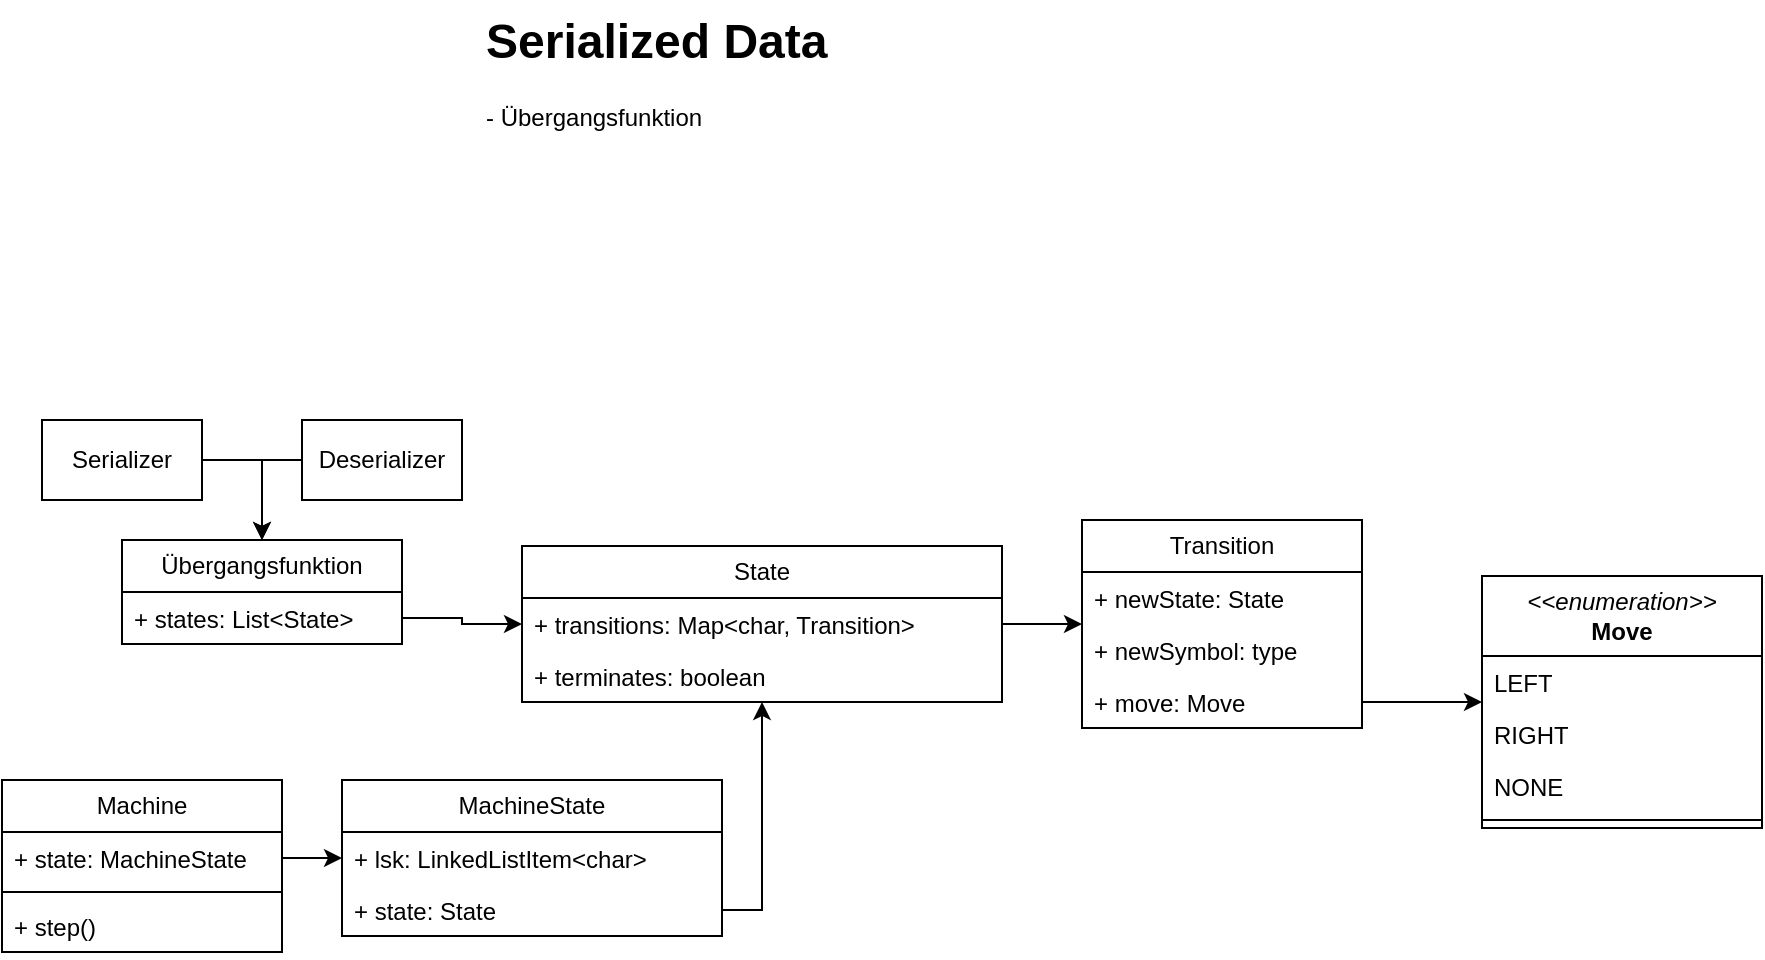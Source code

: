 <mxfile version="27.0.9">
  <diagram name="Seite-1" id="agwqZC_TU5OIGDymuj-D">
    <mxGraphModel dx="741" dy="740" grid="1" gridSize="10" guides="1" tooltips="1" connect="1" arrows="1" fold="1" page="1" pageScale="1" pageWidth="827" pageHeight="1169" math="0" shadow="0">
      <root>
        <mxCell id="0" />
        <mxCell id="1" parent="0" />
        <mxCell id="TJZsFvZYOPBWQWU83Hrf-61" style="edgeStyle=orthogonalEdgeStyle;rounded=0;orthogonalLoop=1;jettySize=auto;html=1;exitX=1;exitY=0.5;exitDx=0;exitDy=0;" edge="1" parent="1" source="TJZsFvZYOPBWQWU83Hrf-1" target="TJZsFvZYOPBWQWU83Hrf-39">
          <mxGeometry relative="1" as="geometry" />
        </mxCell>
        <mxCell id="TJZsFvZYOPBWQWU83Hrf-1" value="Serializer" style="rounded=0;whiteSpace=wrap;html=1;" vertex="1" parent="1">
          <mxGeometry x="40" y="270" width="80" height="40" as="geometry" />
        </mxCell>
        <mxCell id="TJZsFvZYOPBWQWU83Hrf-8" value="&lt;div&gt;&lt;i&gt;&amp;lt;&amp;lt;enumeration&amp;gt;&amp;gt;&lt;/i&gt;&lt;/div&gt;&lt;b&gt;Move&lt;/b&gt;" style="swimlane;fontStyle=0;childLayout=stackLayout;horizontal=1;startSize=40;fillColor=none;horizontalStack=0;resizeParent=1;resizeParentMax=0;resizeLast=0;collapsible=1;marginBottom=0;whiteSpace=wrap;html=1;" vertex="1" parent="1">
          <mxGeometry x="760" y="348" width="140" height="126" as="geometry">
            <mxRectangle x="440" y="240" width="140" height="40" as="alternateBounds" />
          </mxGeometry>
        </mxCell>
        <mxCell id="TJZsFvZYOPBWQWU83Hrf-19" value="LEFT" style="text;strokeColor=none;fillColor=none;align=left;verticalAlign=top;spacingLeft=4;spacingRight=4;overflow=hidden;rotatable=0;points=[[0,0.5],[1,0.5]];portConstraint=eastwest;whiteSpace=wrap;html=1;" vertex="1" parent="TJZsFvZYOPBWQWU83Hrf-8">
          <mxGeometry y="40" width="140" height="26" as="geometry" />
        </mxCell>
        <mxCell id="TJZsFvZYOPBWQWU83Hrf-20" value="RIGHT" style="text;strokeColor=none;fillColor=none;align=left;verticalAlign=top;spacingLeft=4;spacingRight=4;overflow=hidden;rotatable=0;points=[[0,0.5],[1,0.5]];portConstraint=eastwest;whiteSpace=wrap;html=1;" vertex="1" parent="TJZsFvZYOPBWQWU83Hrf-8">
          <mxGeometry y="66" width="140" height="26" as="geometry" />
        </mxCell>
        <mxCell id="TJZsFvZYOPBWQWU83Hrf-21" value="NONE" style="text;strokeColor=none;fillColor=none;align=left;verticalAlign=top;spacingLeft=4;spacingRight=4;overflow=hidden;rotatable=0;points=[[0,0.5],[1,0.5]];portConstraint=eastwest;whiteSpace=wrap;html=1;" vertex="1" parent="TJZsFvZYOPBWQWU83Hrf-8">
          <mxGeometry y="92" width="140" height="26" as="geometry" />
        </mxCell>
        <mxCell id="TJZsFvZYOPBWQWU83Hrf-22" value="" style="line;strokeWidth=1;fillColor=none;align=left;verticalAlign=middle;spacingTop=-1;spacingLeft=3;spacingRight=3;rotatable=0;labelPosition=right;points=[];portConstraint=eastwest;strokeColor=inherit;" vertex="1" parent="TJZsFvZYOPBWQWU83Hrf-8">
          <mxGeometry y="118" width="140" height="8" as="geometry" />
        </mxCell>
        <mxCell id="TJZsFvZYOPBWQWU83Hrf-27" value="Transition" style="swimlane;fontStyle=0;childLayout=stackLayout;horizontal=1;startSize=26;fillColor=none;horizontalStack=0;resizeParent=1;resizeParentMax=0;resizeLast=0;collapsible=1;marginBottom=0;whiteSpace=wrap;html=1;" vertex="1" parent="1">
          <mxGeometry x="560" y="320" width="140" height="104" as="geometry" />
        </mxCell>
        <mxCell id="TJZsFvZYOPBWQWU83Hrf-28" value="+ newState: State" style="text;strokeColor=none;fillColor=none;align=left;verticalAlign=top;spacingLeft=4;spacingRight=4;overflow=hidden;rotatable=0;points=[[0,0.5],[1,0.5]];portConstraint=eastwest;whiteSpace=wrap;html=1;" vertex="1" parent="TJZsFvZYOPBWQWU83Hrf-27">
          <mxGeometry y="26" width="140" height="26" as="geometry" />
        </mxCell>
        <mxCell id="TJZsFvZYOPBWQWU83Hrf-29" value="+ newSymbol: type" style="text;strokeColor=none;fillColor=none;align=left;verticalAlign=top;spacingLeft=4;spacingRight=4;overflow=hidden;rotatable=0;points=[[0,0.5],[1,0.5]];portConstraint=eastwest;whiteSpace=wrap;html=1;" vertex="1" parent="TJZsFvZYOPBWQWU83Hrf-27">
          <mxGeometry y="52" width="140" height="26" as="geometry" />
        </mxCell>
        <mxCell id="TJZsFvZYOPBWQWU83Hrf-30" value="+ move: Move" style="text;strokeColor=none;fillColor=none;align=left;verticalAlign=top;spacingLeft=4;spacingRight=4;overflow=hidden;rotatable=0;points=[[0,0.5],[1,0.5]];portConstraint=eastwest;whiteSpace=wrap;html=1;" vertex="1" parent="TJZsFvZYOPBWQWU83Hrf-27">
          <mxGeometry y="78" width="140" height="26" as="geometry" />
        </mxCell>
        <mxCell id="TJZsFvZYOPBWQWU83Hrf-31" value="State" style="swimlane;fontStyle=0;childLayout=stackLayout;horizontal=1;startSize=26;fillColor=none;horizontalStack=0;resizeParent=1;resizeParentMax=0;resizeLast=0;collapsible=1;marginBottom=0;whiteSpace=wrap;html=1;" vertex="1" parent="1">
          <mxGeometry x="280" y="333" width="240" height="78" as="geometry" />
        </mxCell>
        <mxCell id="TJZsFvZYOPBWQWU83Hrf-32" value="+ transitions: Map&amp;lt;char, Transition&amp;gt;" style="text;strokeColor=none;fillColor=none;align=left;verticalAlign=top;spacingLeft=4;spacingRight=4;overflow=hidden;rotatable=0;points=[[0,0.5],[1,0.5]];portConstraint=eastwest;whiteSpace=wrap;html=1;" vertex="1" parent="TJZsFvZYOPBWQWU83Hrf-31">
          <mxGeometry y="26" width="240" height="26" as="geometry" />
        </mxCell>
        <mxCell id="TJZsFvZYOPBWQWU83Hrf-62" value="+ terminates: boolean" style="text;strokeColor=none;fillColor=none;align=left;verticalAlign=top;spacingLeft=4;spacingRight=4;overflow=hidden;rotatable=0;points=[[0,0.5],[1,0.5]];portConstraint=eastwest;whiteSpace=wrap;html=1;" vertex="1" parent="TJZsFvZYOPBWQWU83Hrf-31">
          <mxGeometry y="52" width="240" height="26" as="geometry" />
        </mxCell>
        <mxCell id="TJZsFvZYOPBWQWU83Hrf-39" value="Übergangsfunktion" style="swimlane;fontStyle=0;childLayout=stackLayout;horizontal=1;startSize=26;fillColor=none;horizontalStack=0;resizeParent=1;resizeParentMax=0;resizeLast=0;collapsible=1;marginBottom=0;whiteSpace=wrap;html=1;" vertex="1" parent="1">
          <mxGeometry x="80" y="330" width="140" height="52" as="geometry" />
        </mxCell>
        <mxCell id="TJZsFvZYOPBWQWU83Hrf-40" value="+ states: List&amp;lt;State&amp;gt;" style="text;strokeColor=none;fillColor=none;align=left;verticalAlign=top;spacingLeft=4;spacingRight=4;overflow=hidden;rotatable=0;points=[[0,0.5],[1,0.5]];portConstraint=eastwest;whiteSpace=wrap;html=1;" vertex="1" parent="TJZsFvZYOPBWQWU83Hrf-39">
          <mxGeometry y="26" width="140" height="26" as="geometry" />
        </mxCell>
        <mxCell id="TJZsFvZYOPBWQWU83Hrf-43" style="edgeStyle=orthogonalEdgeStyle;rounded=0;orthogonalLoop=1;jettySize=auto;html=1;exitX=1;exitY=0.5;exitDx=0;exitDy=0;" edge="1" parent="1" source="TJZsFvZYOPBWQWU83Hrf-30" target="TJZsFvZYOPBWQWU83Hrf-8">
          <mxGeometry relative="1" as="geometry" />
        </mxCell>
        <mxCell id="TJZsFvZYOPBWQWU83Hrf-44" style="edgeStyle=orthogonalEdgeStyle;rounded=0;orthogonalLoop=1;jettySize=auto;html=1;exitX=1;exitY=0.5;exitDx=0;exitDy=0;" edge="1" parent="1" source="TJZsFvZYOPBWQWU83Hrf-32" target="TJZsFvZYOPBWQWU83Hrf-27">
          <mxGeometry relative="1" as="geometry" />
        </mxCell>
        <mxCell id="TJZsFvZYOPBWQWU83Hrf-45" style="edgeStyle=orthogonalEdgeStyle;rounded=0;orthogonalLoop=1;jettySize=auto;html=1;exitX=1;exitY=0.5;exitDx=0;exitDy=0;" edge="1" parent="1" source="TJZsFvZYOPBWQWU83Hrf-40" target="TJZsFvZYOPBWQWU83Hrf-31">
          <mxGeometry relative="1" as="geometry" />
        </mxCell>
        <mxCell id="TJZsFvZYOPBWQWU83Hrf-46" value="MachineState" style="swimlane;fontStyle=0;childLayout=stackLayout;horizontal=1;startSize=26;fillColor=none;horizontalStack=0;resizeParent=1;resizeParentMax=0;resizeLast=0;collapsible=1;marginBottom=0;whiteSpace=wrap;html=1;" vertex="1" parent="1">
          <mxGeometry x="190" y="450" width="190" height="78" as="geometry" />
        </mxCell>
        <mxCell id="TJZsFvZYOPBWQWU83Hrf-59" value="+ lsk: LinkedListItem&amp;lt;char&amp;gt;" style="text;strokeColor=none;fillColor=none;align=left;verticalAlign=top;spacingLeft=4;spacingRight=4;overflow=hidden;rotatable=0;points=[[0,0.5],[1,0.5]];portConstraint=eastwest;whiteSpace=wrap;html=1;" vertex="1" parent="TJZsFvZYOPBWQWU83Hrf-46">
          <mxGeometry y="26" width="190" height="26" as="geometry" />
        </mxCell>
        <mxCell id="TJZsFvZYOPBWQWU83Hrf-48" value="+ state: State" style="text;strokeColor=none;fillColor=none;align=left;verticalAlign=top;spacingLeft=4;spacingRight=4;overflow=hidden;rotatable=0;points=[[0,0.5],[1,0.5]];portConstraint=eastwest;whiteSpace=wrap;html=1;" vertex="1" parent="TJZsFvZYOPBWQWU83Hrf-46">
          <mxGeometry y="52" width="190" height="26" as="geometry" />
        </mxCell>
        <mxCell id="TJZsFvZYOPBWQWU83Hrf-50" value="Machine" style="swimlane;fontStyle=0;childLayout=stackLayout;horizontal=1;startSize=26;fillColor=none;horizontalStack=0;resizeParent=1;resizeParentMax=0;resizeLast=0;collapsible=1;marginBottom=0;whiteSpace=wrap;html=1;" vertex="1" parent="1">
          <mxGeometry x="20" y="450" width="140" height="86" as="geometry" />
        </mxCell>
        <mxCell id="TJZsFvZYOPBWQWU83Hrf-51" value="+ state: MachineState" style="text;strokeColor=none;fillColor=none;align=left;verticalAlign=top;spacingLeft=4;spacingRight=4;overflow=hidden;rotatable=0;points=[[0,0.5],[1,0.5]];portConstraint=eastwest;whiteSpace=wrap;html=1;" vertex="1" parent="TJZsFvZYOPBWQWU83Hrf-50">
          <mxGeometry y="26" width="140" height="26" as="geometry" />
        </mxCell>
        <mxCell id="TJZsFvZYOPBWQWU83Hrf-55" value="" style="line;strokeWidth=1;fillColor=none;align=left;verticalAlign=middle;spacingTop=-1;spacingLeft=3;spacingRight=3;rotatable=0;labelPosition=right;points=[];portConstraint=eastwest;strokeColor=inherit;" vertex="1" parent="TJZsFvZYOPBWQWU83Hrf-50">
          <mxGeometry y="52" width="140" height="8" as="geometry" />
        </mxCell>
        <mxCell id="TJZsFvZYOPBWQWU83Hrf-57" value="+ step()" style="text;strokeColor=none;fillColor=none;align=left;verticalAlign=top;spacingLeft=4;spacingRight=4;overflow=hidden;rotatable=0;points=[[0,0.5],[1,0.5]];portConstraint=eastwest;whiteSpace=wrap;html=1;" vertex="1" parent="TJZsFvZYOPBWQWU83Hrf-50">
          <mxGeometry y="60" width="140" height="26" as="geometry" />
        </mxCell>
        <mxCell id="TJZsFvZYOPBWQWU83Hrf-58" style="edgeStyle=orthogonalEdgeStyle;rounded=0;orthogonalLoop=1;jettySize=auto;html=1;exitX=1;exitY=0.5;exitDx=0;exitDy=0;" edge="1" parent="1" source="TJZsFvZYOPBWQWU83Hrf-51" target="TJZsFvZYOPBWQWU83Hrf-46">
          <mxGeometry relative="1" as="geometry" />
        </mxCell>
        <mxCell id="TJZsFvZYOPBWQWU83Hrf-60" style="edgeStyle=orthogonalEdgeStyle;rounded=0;orthogonalLoop=1;jettySize=auto;html=1;exitX=1;exitY=0.5;exitDx=0;exitDy=0;" edge="1" parent="1" source="TJZsFvZYOPBWQWU83Hrf-48" target="TJZsFvZYOPBWQWU83Hrf-31">
          <mxGeometry relative="1" as="geometry" />
        </mxCell>
        <mxCell id="TJZsFvZYOPBWQWU83Hrf-64" style="edgeStyle=orthogonalEdgeStyle;rounded=0;orthogonalLoop=1;jettySize=auto;html=1;exitX=0;exitY=0.5;exitDx=0;exitDy=0;" edge="1" parent="1" source="TJZsFvZYOPBWQWU83Hrf-63" target="TJZsFvZYOPBWQWU83Hrf-39">
          <mxGeometry relative="1" as="geometry" />
        </mxCell>
        <mxCell id="TJZsFvZYOPBWQWU83Hrf-63" value="Deserializer" style="rounded=0;whiteSpace=wrap;html=1;" vertex="1" parent="1">
          <mxGeometry x="170" y="270" width="80" height="40" as="geometry" />
        </mxCell>
        <mxCell id="TJZsFvZYOPBWQWU83Hrf-65" value="&lt;h1 style=&quot;margin-top: 0px;&quot;&gt;Serialized Data&lt;/h1&gt;&lt;p&gt;- Übergangsfunktion&lt;/p&gt;&lt;p&gt;&lt;br&gt;&lt;/p&gt;" style="text;html=1;whiteSpace=wrap;overflow=hidden;rounded=0;" vertex="1" parent="1">
          <mxGeometry x="260" y="60" width="380" height="120" as="geometry" />
        </mxCell>
      </root>
    </mxGraphModel>
  </diagram>
</mxfile>
